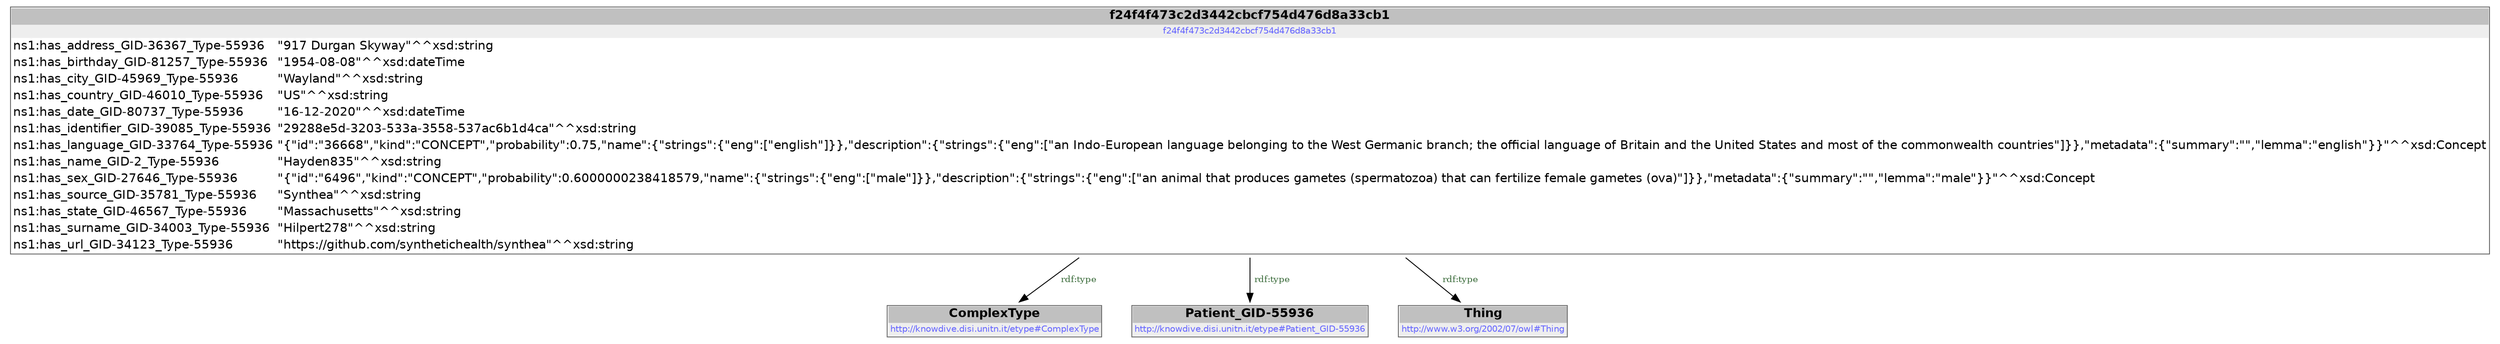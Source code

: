 digraph { 
 node [ fontname="DejaVu Sans" ] ; 
	node0 -> node1 [ color=BLACK, label=< <font point-size='10' color='#336633'>rdf:type</font> > ] ;
	node0 -> node2 [ color=BLACK, label=< <font point-size='10' color='#336633'>rdf:type</font> > ] ;
	node0 -> node3 [ color=BLACK, label=< <font point-size='10' color='#336633'>rdf:type</font> > ] ;
# f24f4f473c2d3442cbcf754d476d8a33cb1 node0
node0 [ shape=none, color=black label=< <table color='#666666' cellborder='0' cellspacing='0' border='1'><tr><td colspan='2' bgcolor='grey'><B>f24f4f473c2d3442cbcf754d476d8a33cb1</B></td></tr><tr><td href='f24f4f473c2d3442cbcf754d476d8a33cb1' bgcolor='#eeeeee' colspan='2'><font point-size='10' color='#6666ff'>f24f4f473c2d3442cbcf754d476d8a33cb1</font></td></tr><tr><td align='left'>ns1:has_address_GID-36367_Type-55936</td><td align='left'>&quot;917 Durgan Skyway&quot;^^xsd:string</td></tr><tr><td align='left'>ns1:has_birthday_GID-81257_Type-55936</td><td align='left'>&quot;1954-08-08&quot;^^xsd:dateTime</td></tr><tr><td align='left'>ns1:has_city_GID-45969_Type-55936</td><td align='left'>&quot;Wayland&quot;^^xsd:string</td></tr><tr><td align='left'>ns1:has_country_GID-46010_Type-55936</td><td align='left'>&quot;US&quot;^^xsd:string</td></tr><tr><td align='left'>ns1:has_date_GID-80737_Type-55936</td><td align='left'>&quot;16-12-2020&quot;^^xsd:dateTime</td></tr><tr><td align='left'>ns1:has_identifier_GID-39085_Type-55936</td><td align='left'>&quot;29288e5d-3203-533a-3558-537ac6b1d4ca&quot;^^xsd:string</td></tr><tr><td align='left'>ns1:has_language_GID-33764_Type-55936</td><td align='left'>&quot;{&quot;id&quot;:&quot;36668&quot;,&quot;kind&quot;:&quot;CONCEPT&quot;,&quot;probability&quot;:0.75,&quot;name&quot;:{&quot;strings&quot;:{&quot;eng&quot;:[&quot;english&quot;]}},&quot;description&quot;:{&quot;strings&quot;:{&quot;eng&quot;:[&quot;an Indo-European language belonging to the West Germanic branch; the official language of Britain and the United States and most of the commonwealth countries&quot;]}},&quot;metadata&quot;:{&quot;summary&quot;:&quot;&quot;,&quot;lemma&quot;:&quot;english&quot;}}&quot;^^xsd:Concept</td></tr><tr><td align='left'>ns1:has_name_GID-2_Type-55936</td><td align='left'>&quot;Hayden835&quot;^^xsd:string</td></tr><tr><td align='left'>ns1:has_sex_GID-27646_Type-55936</td><td align='left'>&quot;{&quot;id&quot;:&quot;6496&quot;,&quot;kind&quot;:&quot;CONCEPT&quot;,&quot;probability&quot;:0.6000000238418579,&quot;name&quot;:{&quot;strings&quot;:{&quot;eng&quot;:[&quot;male&quot;]}},&quot;description&quot;:{&quot;strings&quot;:{&quot;eng&quot;:[&quot;an animal that produces gametes (spermatozoa) that can fertilize female gametes (ova)&quot;]}},&quot;metadata&quot;:{&quot;summary&quot;:&quot;&quot;,&quot;lemma&quot;:&quot;male&quot;}}&quot;^^xsd:Concept</td></tr><tr><td align='left'>ns1:has_source_GID-35781_Type-55936</td><td align='left'>&quot;Synthea&quot;^^xsd:string</td></tr><tr><td align='left'>ns1:has_state_GID-46567_Type-55936</td><td align='left'>&quot;Massachusetts&quot;^^xsd:string</td></tr><tr><td align='left'>ns1:has_surname_GID-34003_Type-55936</td><td align='left'>&quot;Hilpert278&quot;^^xsd:string</td></tr><tr><td align='left'>ns1:has_url_GID-34123_Type-55936</td><td align='left'>&quot;https://github.com/synthetichealth/synthea&quot;^^xsd:string</td></tr></table> > ] 
# http://knowdive.disi.unitn.it/etype#ComplexType node1
node1 [ shape=none, color=black label=< <table color='#666666' cellborder='0' cellspacing='0' border='1'><tr><td colspan='2' bgcolor='grey'><B>ComplexType</B></td></tr><tr><td href='http://knowdive.disi.unitn.it/etype#ComplexType' bgcolor='#eeeeee' colspan='2'><font point-size='10' color='#6666ff'>http://knowdive.disi.unitn.it/etype#ComplexType</font></td></tr></table> > ] 
# http://knowdive.disi.unitn.it/etype#Patient_GID-55936 node2
node2 [ shape=none, color=black label=< <table color='#666666' cellborder='0' cellspacing='0' border='1'><tr><td colspan='2' bgcolor='grey'><B>Patient_GID-55936</B></td></tr><tr><td href='http://knowdive.disi.unitn.it/etype#Patient_GID-55936' bgcolor='#eeeeee' colspan='2'><font point-size='10' color='#6666ff'>http://knowdive.disi.unitn.it/etype#Patient_GID-55936</font></td></tr></table> > ] 
# http://www.w3.org/2002/07/owl#Thing node3
node3 [ shape=none, color=black label=< <table color='#666666' cellborder='0' cellspacing='0' border='1'><tr><td colspan='2' bgcolor='grey'><B>Thing</B></td></tr><tr><td href='http://www.w3.org/2002/07/owl#Thing' bgcolor='#eeeeee' colspan='2'><font point-size='10' color='#6666ff'>http://www.w3.org/2002/07/owl#Thing</font></td></tr></table> > ] 
}
